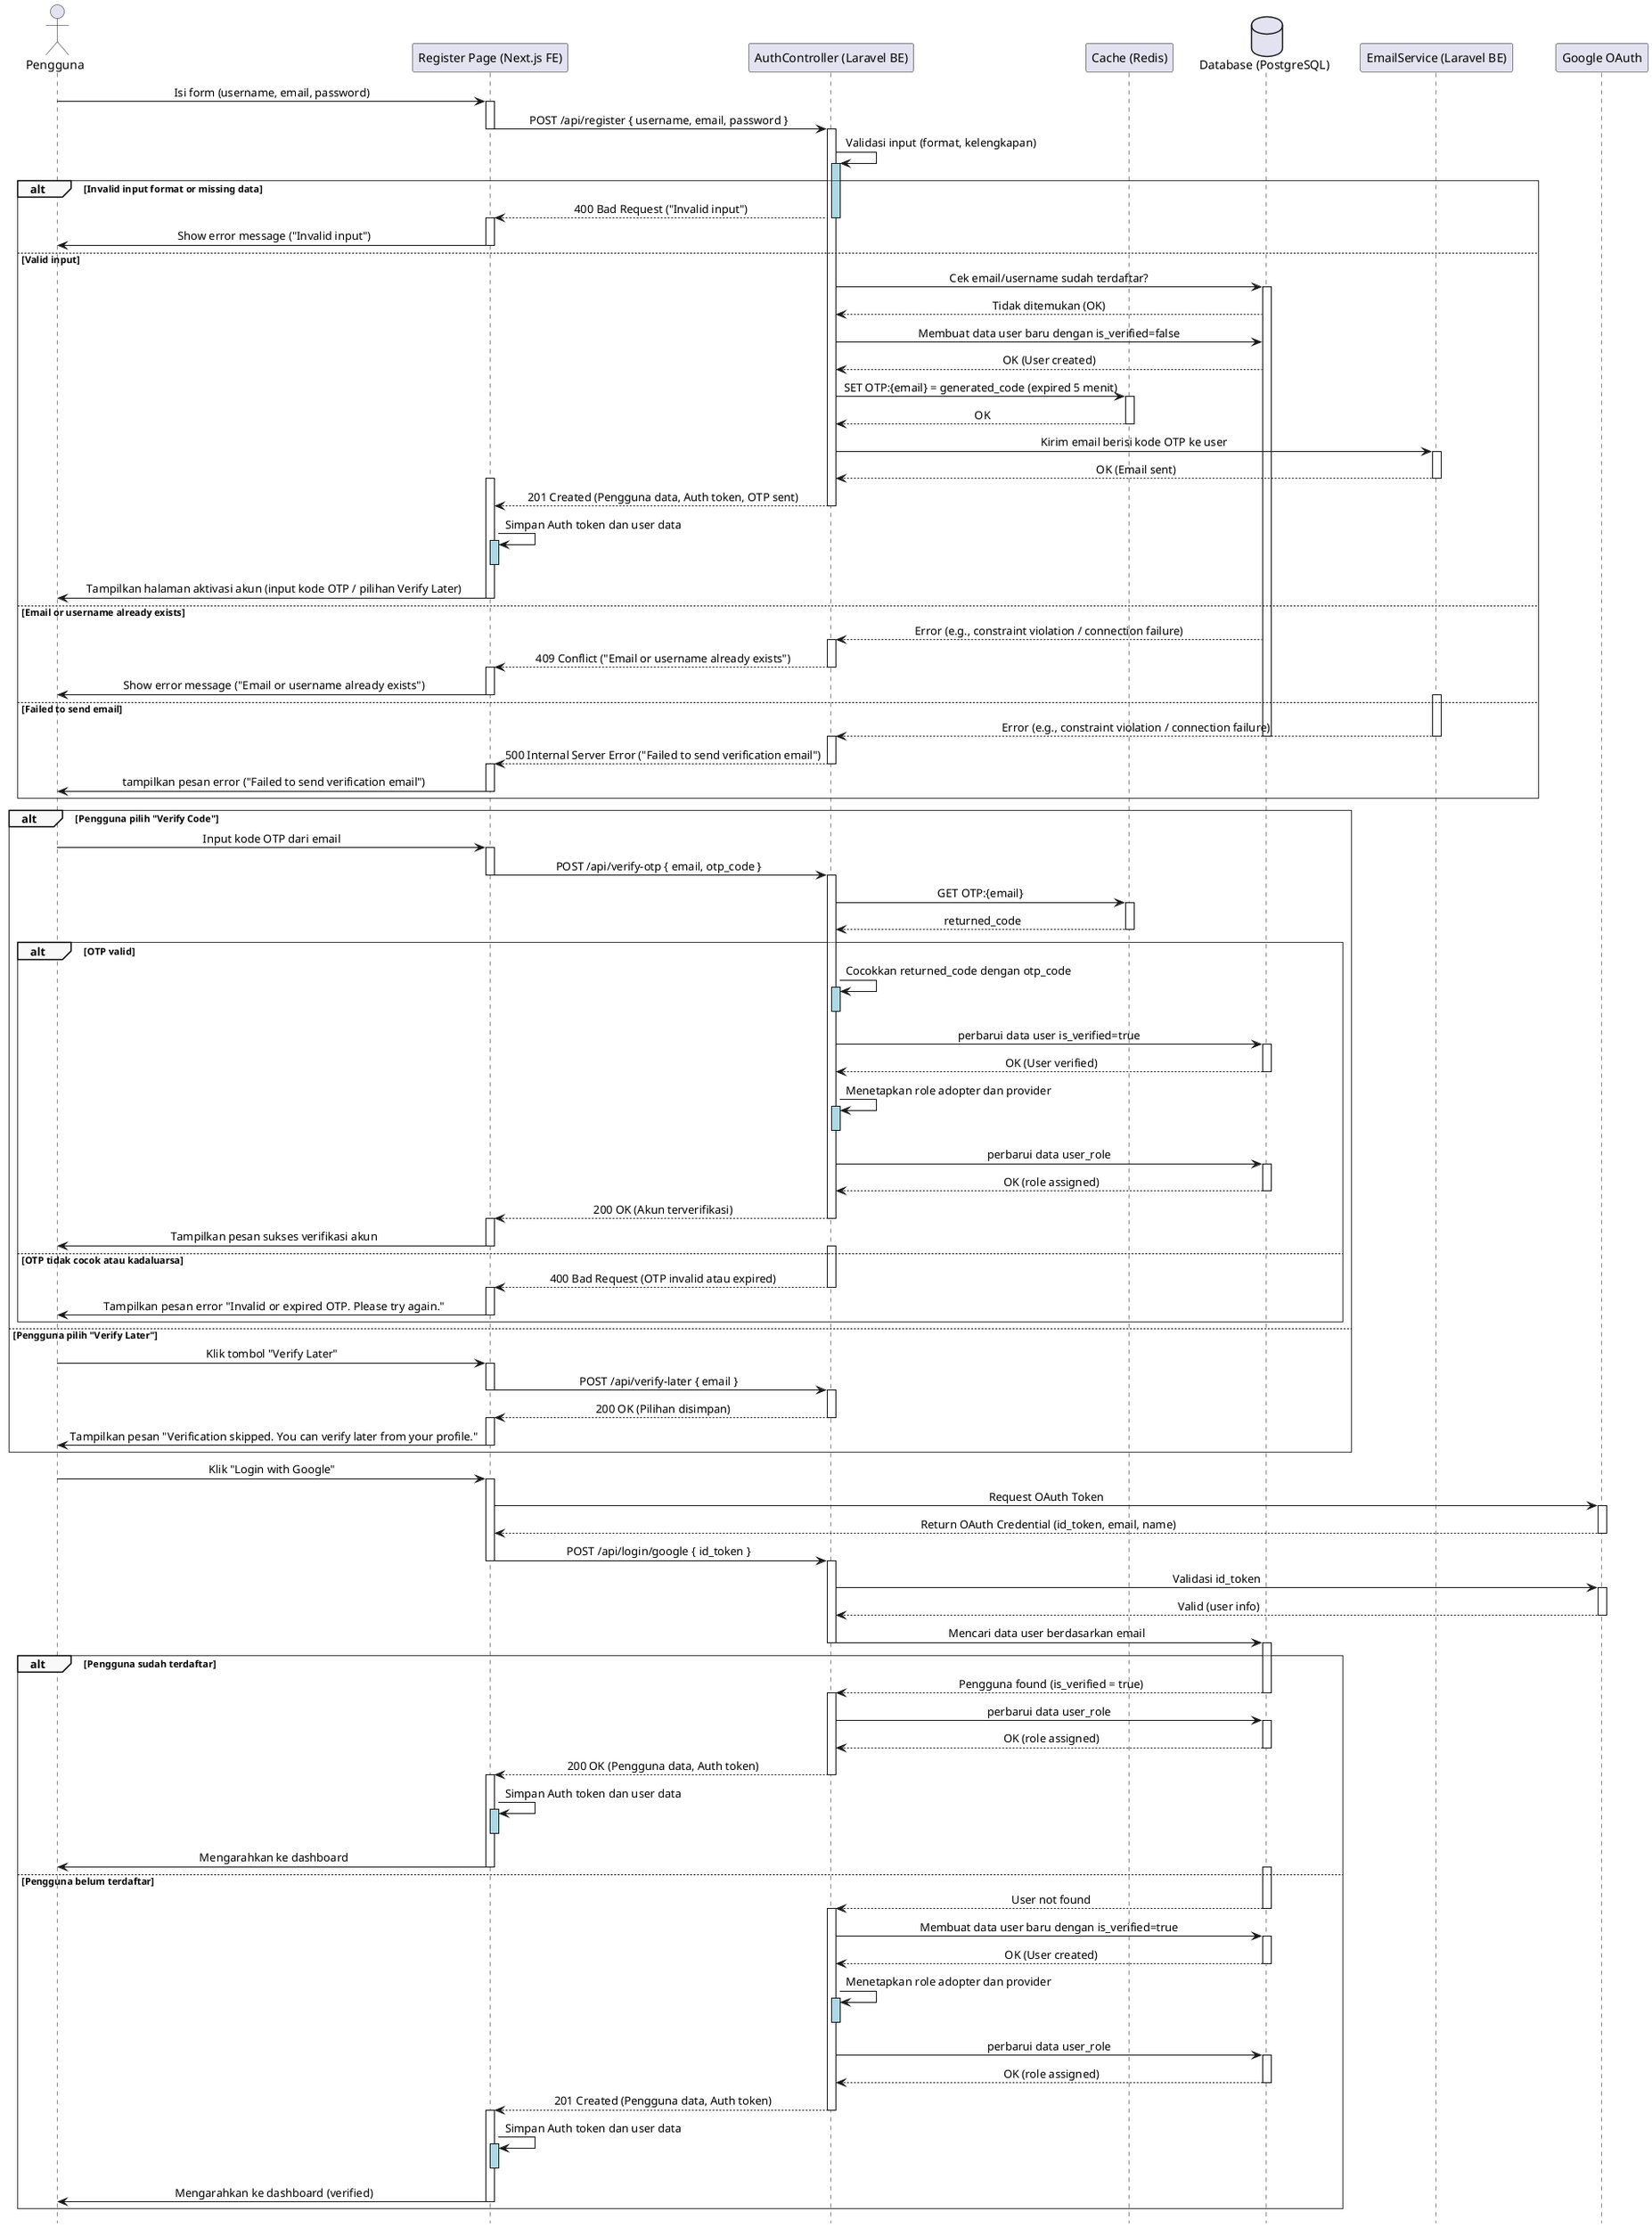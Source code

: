 @startuml
' === Styling ===
skinparam sequence {
    LifelineFooterStrategy none
    MessageAlign center
    ArrowThickness 1
    ParticipantPadding 20
    GroupBorderThickness 0.5
    GroupBackgroundColor #F9F9F9
}
hide footbox

' === Participants ===
actor Pengguna
participant "Register Page (Next.js FE)" as FE
participant "AuthController (Laravel BE)" as BE
participant "Cache (Redis)" as Redis
database "Database (PostgreSQL)" as DB
participant "EmailService (Laravel BE)" as Mailer
participant "Google OAuth" as Google

' === Registration Flow ===
Pengguna -> FE: Isi form (username, email, password)
activate FE
FE -> BE: POST /api/register { username, email, password }
deactivate FE
activate BE
BE -> BE: Validasi input (format, kelengkapan)
activate BE #LightBlue

alt Invalid input format or missing data
    BE --> FE: 400 Bad Request ("Invalid input")
    deactivate BE
    activate FE
    FE -> Pengguna: Show error message ("Invalid input")
    deactivate FE

else Valid input
    BE -> DB: Cek email/username sudah terdaftar?
    activate DB
    DB --> BE: Tidak ditemukan (OK)
    BE -> DB: Membuat data user baru dengan is_verified=false
    DB --> BE: OK (User created)

    BE -> Redis: SET OTP:{email} = generated_code (expired 5 menit)
    activate Redis
    Redis --> BE: OK
    deactivate Redis

    BE -> Mailer: Kirim email berisi kode OTP ke user
    activate Mailer
    Mailer --> BE: OK (Email sent)
    deactivate Mailer
    activate FE
    BE --> FE: 201 Created (Pengguna data, Auth token, OTP sent)
    deactivate BE
    FE -> FE: Simpan Auth token dan user data
    activate FE #LightBlue
    deactivate FE #LightBlue
    FE -> Pengguna: Tampilkan halaman aktivasi akun (input kode OTP / pilihan Verify Later)
    deactivate FE
    deactivate FE

    else Email or username already exists
        DB --> BE: Error (e.g., constraint violation / connection failure)
        activate BE
        BE --> FE: 409 Conflict ("Email or username already exists")
        deactivate BE
        activate FE
        FE -> Pengguna: Show error message ("Email or username already exists")
        deactivate FE

    else Failed to send email
        activate Mailer
        Mailer --> BE: Error (e.g., constraint violation / connection failure)
    deactivate DB
        deactivate Mailer
        activate BE
        BE --> FE: 500 Internal Server Error ("Failed to send verification email")
        deactivate BE
        activate FE
        FE -> Pengguna: tampilkan pesan error ("Failed to send verification email")
        deactivate FE
end


' === Account Activation Flow ===
alt Pengguna pilih "Verify Code"
    Pengguna -> FE: Input kode OTP dari email
    activate FE
    FE -> BE: POST /api/verify-otp { email, otp_code }
    deactivate FE
    activate BE
    BE -> Redis: GET OTP:{email}
    activate Redis
    Redis --> BE: returned_code
    deactivate Redis

    alt OTP valid
        BE -> BE: Cocokkan returned_code dengan otp_code
        activate BE #LightBlue
        deactivate BE
        BE -> DB: perbarui data user is_verified=true
        activate DB
        DB --> BE: OK (User verified)
        deactivate DB
        BE -> BE: Menetapkan role adopter dan provider
        activate BE #LightBlue
        deactivate BE
        BE -> DB: perbarui data user_role
        activate DB
        DB --> BE: OK (role assigned)
        deactivate DB
        BE --> FE: 200 OK (Akun terverifikasi)
        deactivate BE
        activate FE
        FE -> Pengguna: Tampilkan pesan sukses verifikasi akun
        deactivate FE

    else OTP tidak cocok atau kadaluarsa
        activate BE
        BE --> FE: 400 Bad Request (OTP invalid atau expired)
        deactivate BE
        activate FE
        FE -> Pengguna: Tampilkan pesan error "Invalid or expired OTP. Please try again."
        deactivate FE
    end

else Pengguna pilih "Verify Later"
    Pengguna -> FE: Klik tombol "Verify Later"
    activate FE
    FE -> BE: POST /api/verify-later { email }
    deactivate FE
    activate BE
    BE --> FE: 200 OK (Pilihan disimpan)
    deactivate BE
    activate FE
    FE -> Pengguna: Tampilkan pesan "Verification skipped. You can verify later from your profile."
    deactivate FE
end

' === Google Login Flow ===
Pengguna -> FE: Klik "Login with Google"
activate FE
FE -> Google: Request OAuth Token
activate Google
Google --> FE: Return OAuth Credential (id_token, email, name)
deactivate Google

FE -> BE: POST /api/login/google { id_token }
deactivate FE
activate BE
BE -> Google: Validasi id_token
activate Google
Google --> BE: Valid (user info)
deactivate Google
BE -> DB: Mencari data user berdasarkan email
deactivate BE

alt Pengguna sudah terdaftar
    activate DB
    DB --> BE: Pengguna found (is_verified = true)
    deactivate DB

    activate BE
    BE -> DB: perbarui data user_role
    activate DB
    DB --> BE: OK (role assigned)
    deactivate DB

    BE --> FE: 200 OK (Pengguna data, Auth token)
    deactivate BE
    activate FE
    FE -> FE: Simpan Auth token dan user data
    activate FE #LightBlue
    deactivate FE
    
    FE -> Pengguna: Mengarahkan ke dashboard
    deactivate FE

else Pengguna belum terdaftar
    activate DB
    DB --> BE: User not found
    deactivate DB
    activate BE
    BE -> DB: Membuat data user baru dengan is_verified=true
    activate DB
    DB --> BE: OK (User created)
    deactivate DB

    BE -> BE: Menetapkan role adopter dan provider
    activate BE #LightBlue
    deactivate BE

    BE -> DB: perbarui data user_role
    activate DB
    DB --> BE: OK (role assigned)
    deactivate DB

    BE --> FE: 201 Created (Pengguna data, Auth token)
    deactivate BE
    activate FE
    FE -> FE: Simpan Auth token dan user data
    activate FE #LightBlue
    deactivate FE
    deactivate BE
    FE -> Pengguna: Mengarahkan ke dashboard (verified)
    deactivate FE
end
@enduml
